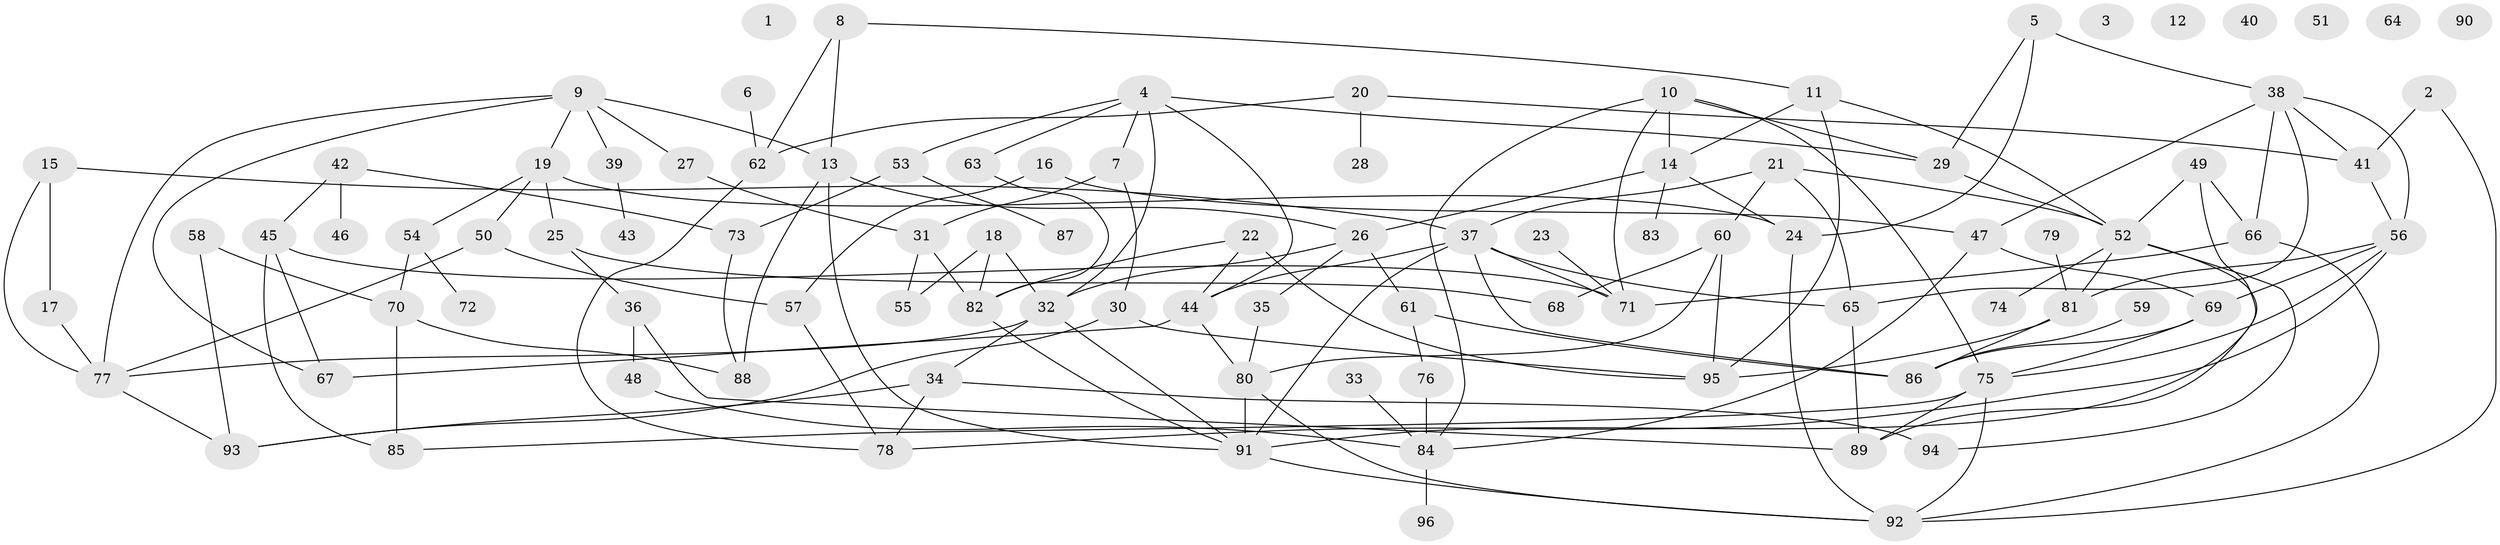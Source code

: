 // coarse degree distribution, {0: 0.10606060606060606, 6: 0.13636363636363635, 8: 0.030303030303030304, 3: 0.10606060606060606, 1: 0.15151515151515152, 5: 0.12121212121212122, 7: 0.045454545454545456, 4: 0.10606060606060606, 10: 0.030303030303030304, 2: 0.13636363636363635, 9: 0.030303030303030304}
// Generated by graph-tools (version 1.1) at 2025/23/03/03/25 07:23:26]
// undirected, 96 vertices, 155 edges
graph export_dot {
graph [start="1"]
  node [color=gray90,style=filled];
  1;
  2;
  3;
  4;
  5;
  6;
  7;
  8;
  9;
  10;
  11;
  12;
  13;
  14;
  15;
  16;
  17;
  18;
  19;
  20;
  21;
  22;
  23;
  24;
  25;
  26;
  27;
  28;
  29;
  30;
  31;
  32;
  33;
  34;
  35;
  36;
  37;
  38;
  39;
  40;
  41;
  42;
  43;
  44;
  45;
  46;
  47;
  48;
  49;
  50;
  51;
  52;
  53;
  54;
  55;
  56;
  57;
  58;
  59;
  60;
  61;
  62;
  63;
  64;
  65;
  66;
  67;
  68;
  69;
  70;
  71;
  72;
  73;
  74;
  75;
  76;
  77;
  78;
  79;
  80;
  81;
  82;
  83;
  84;
  85;
  86;
  87;
  88;
  89;
  90;
  91;
  92;
  93;
  94;
  95;
  96;
  2 -- 41;
  2 -- 92;
  4 -- 7;
  4 -- 29;
  4 -- 32;
  4 -- 44;
  4 -- 53;
  4 -- 63;
  5 -- 24;
  5 -- 29;
  5 -- 38;
  6 -- 62;
  7 -- 30;
  7 -- 31;
  8 -- 11;
  8 -- 13;
  8 -- 62;
  9 -- 13;
  9 -- 19;
  9 -- 27;
  9 -- 39;
  9 -- 67;
  9 -- 77;
  10 -- 14;
  10 -- 29;
  10 -- 71;
  10 -- 75;
  10 -- 84;
  11 -- 14;
  11 -- 52;
  11 -- 95;
  13 -- 26;
  13 -- 88;
  13 -- 91;
  14 -- 24;
  14 -- 26;
  14 -- 83;
  15 -- 17;
  15 -- 37;
  15 -- 77;
  16 -- 47;
  16 -- 57;
  17 -- 77;
  18 -- 32;
  18 -- 55;
  18 -- 82;
  19 -- 24;
  19 -- 25;
  19 -- 50;
  19 -- 54;
  20 -- 28;
  20 -- 41;
  20 -- 62;
  21 -- 37;
  21 -- 52;
  21 -- 60;
  21 -- 65;
  22 -- 44;
  22 -- 82;
  22 -- 95;
  23 -- 71;
  24 -- 92;
  25 -- 36;
  25 -- 68;
  26 -- 32;
  26 -- 35;
  26 -- 61;
  27 -- 31;
  29 -- 52;
  30 -- 93;
  30 -- 95;
  31 -- 55;
  31 -- 82;
  32 -- 34;
  32 -- 77;
  32 -- 91;
  33 -- 84;
  34 -- 78;
  34 -- 93;
  34 -- 94;
  35 -- 80;
  36 -- 48;
  36 -- 89;
  37 -- 44;
  37 -- 65;
  37 -- 71;
  37 -- 86;
  37 -- 91;
  38 -- 41;
  38 -- 47;
  38 -- 56;
  38 -- 65;
  38 -- 66;
  39 -- 43;
  41 -- 56;
  42 -- 45;
  42 -- 46;
  42 -- 73;
  44 -- 67;
  44 -- 80;
  45 -- 67;
  45 -- 71;
  45 -- 85;
  47 -- 69;
  47 -- 84;
  48 -- 84;
  49 -- 52;
  49 -- 66;
  49 -- 91;
  50 -- 57;
  50 -- 77;
  52 -- 74;
  52 -- 81;
  52 -- 89;
  52 -- 94;
  53 -- 73;
  53 -- 87;
  54 -- 70;
  54 -- 72;
  56 -- 69;
  56 -- 75;
  56 -- 78;
  56 -- 81;
  57 -- 78;
  58 -- 70;
  58 -- 93;
  59 -- 86;
  60 -- 68;
  60 -- 80;
  60 -- 95;
  61 -- 76;
  61 -- 86;
  62 -- 78;
  63 -- 82;
  65 -- 89;
  66 -- 71;
  66 -- 92;
  69 -- 75;
  69 -- 86;
  70 -- 85;
  70 -- 88;
  73 -- 88;
  75 -- 85;
  75 -- 89;
  75 -- 92;
  76 -- 84;
  77 -- 93;
  79 -- 81;
  80 -- 91;
  80 -- 92;
  81 -- 86;
  81 -- 95;
  82 -- 91;
  84 -- 96;
  91 -- 92;
}
